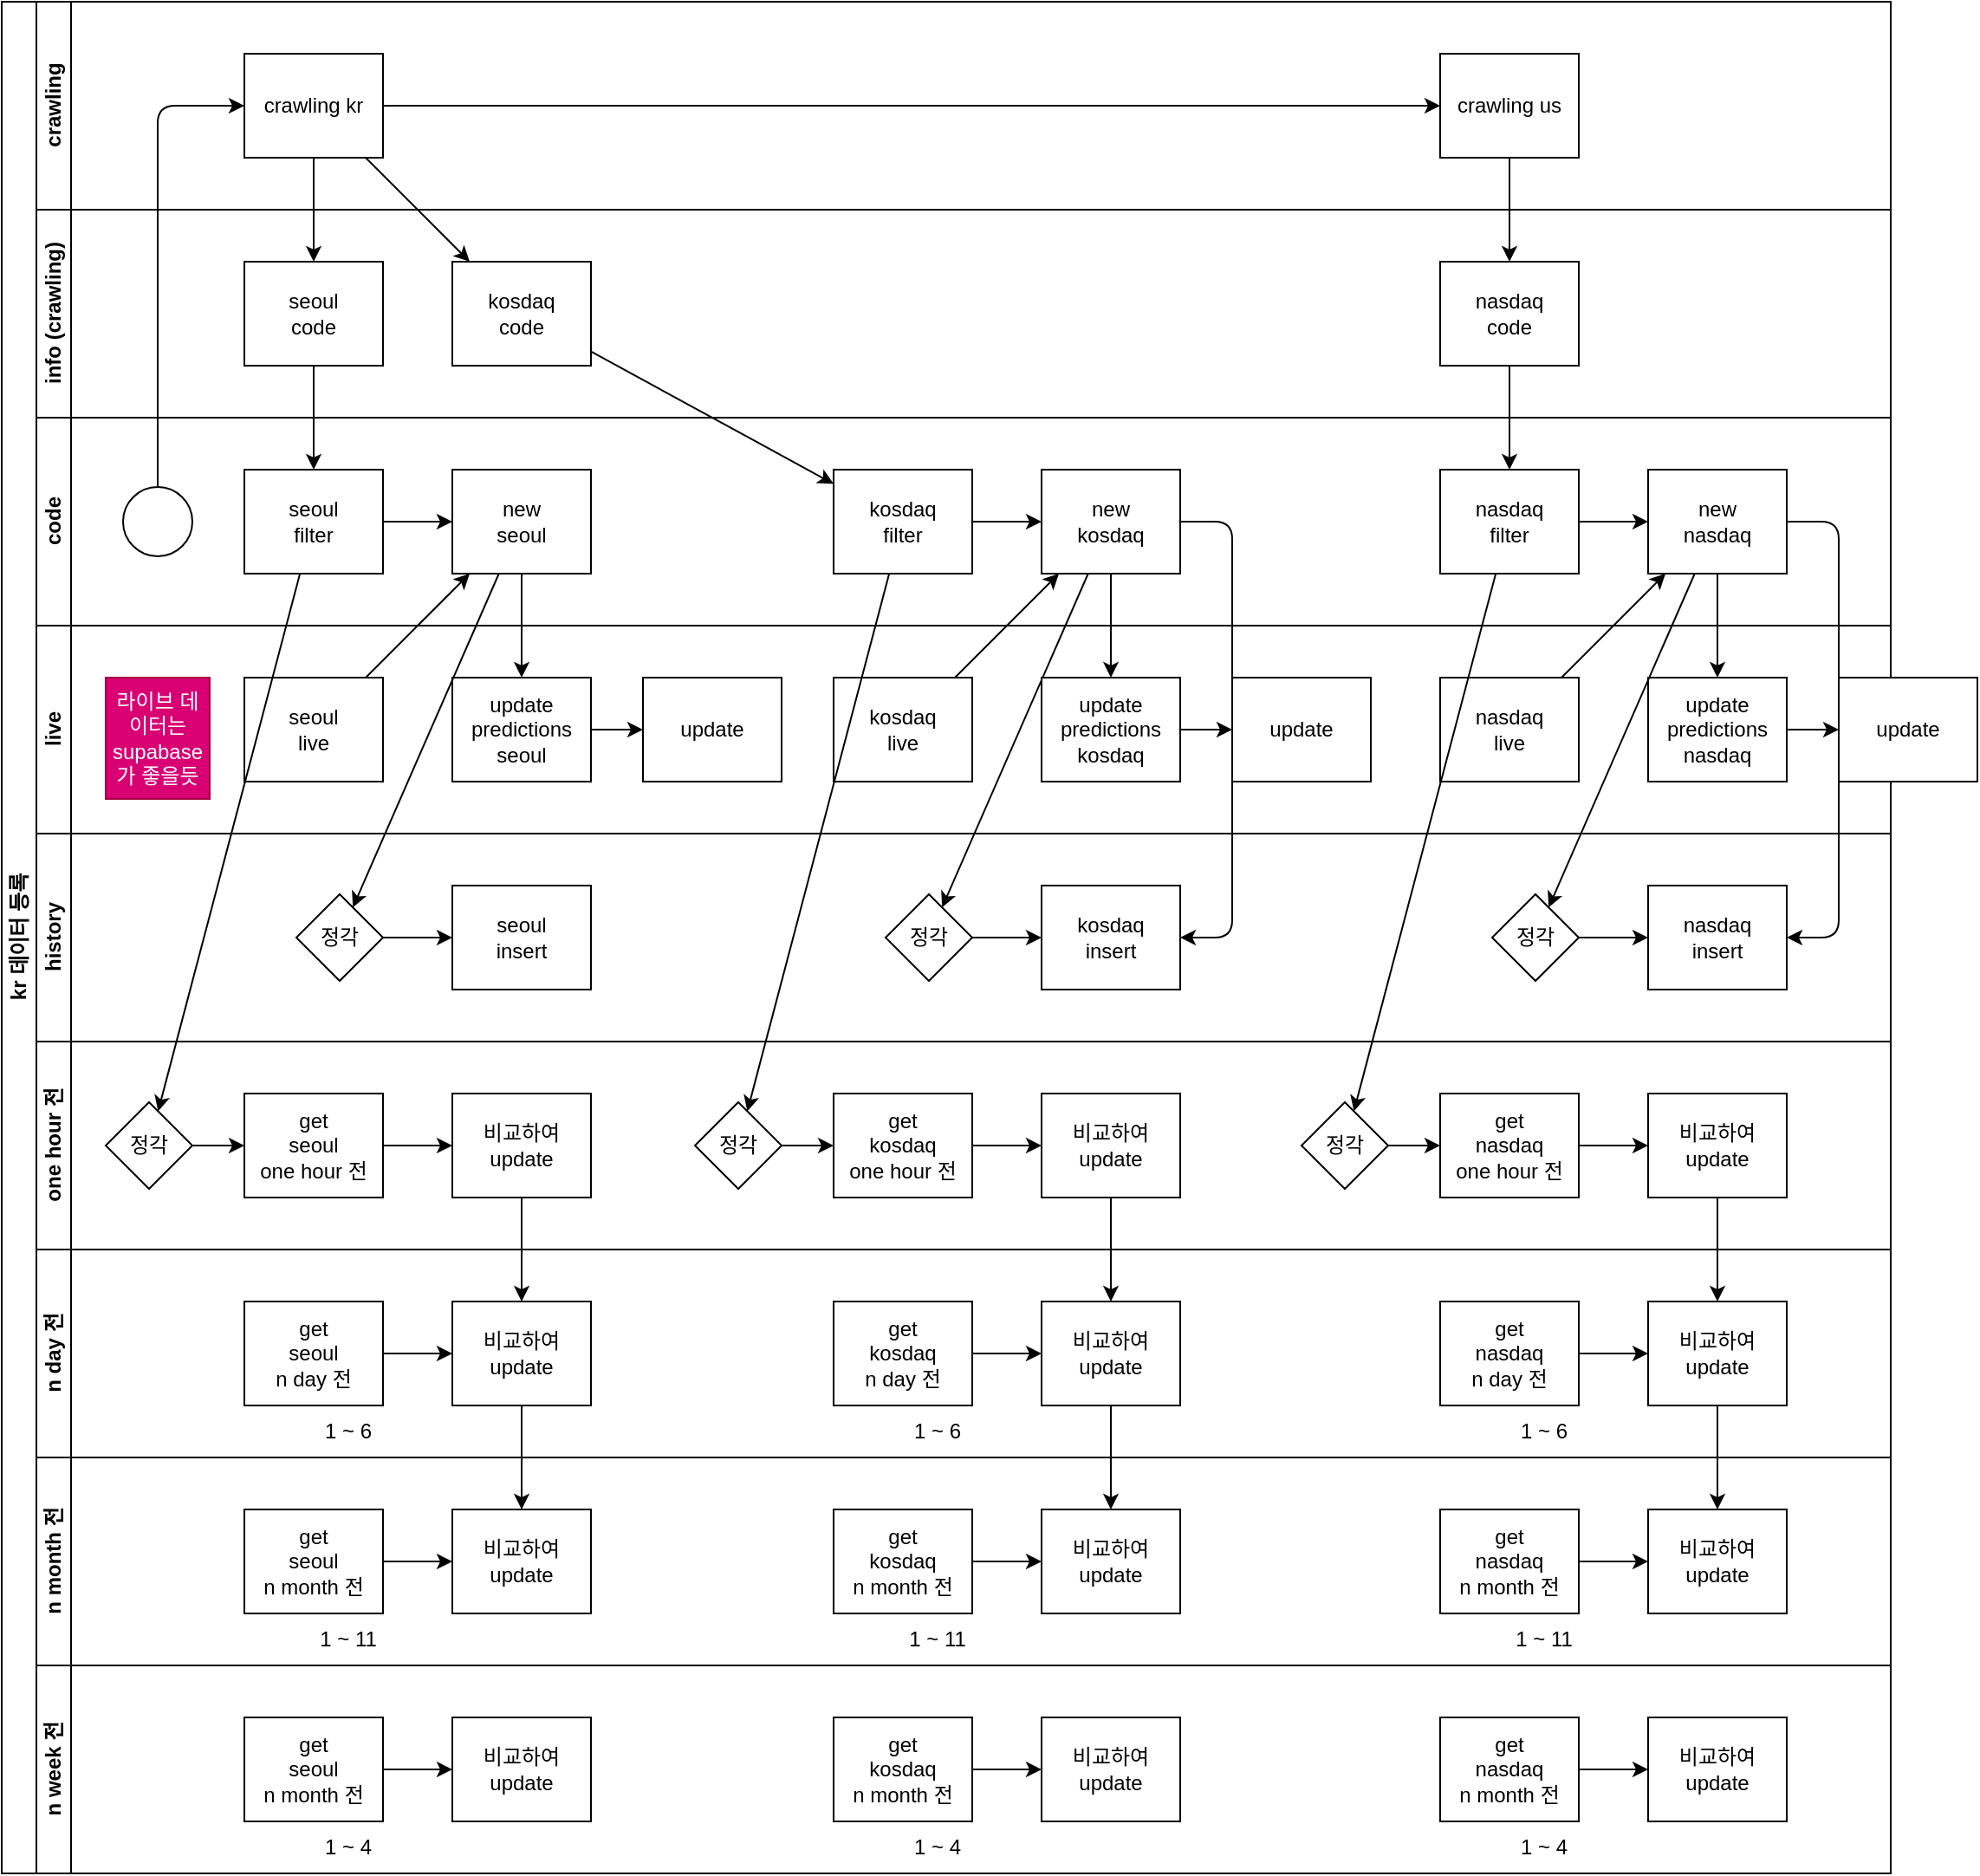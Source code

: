 <mxfile>
    <diagram id="c0icn-cArIapTxVZHmri" name="페이지-1">
        <mxGraphModel dx="730" dy="587" grid="1" gridSize="10" guides="1" tooltips="1" connect="1" arrows="1" fold="1" page="1" pageScale="1" pageWidth="827" pageHeight="1169" math="0" shadow="0">
            <root>
                <mxCell id="0"/>
                <mxCell id="1" parent="0"/>
                <mxCell id="2" value="kr 데이터 등록" style="swimlane;html=1;childLayout=stackLayout;resizeParent=1;resizeParentMax=0;horizontal=0;startSize=20;horizontalStack=0;" parent="1" vertex="1">
                    <mxGeometry x="60" y="120" width="1090" height="1080" as="geometry"/>
                </mxCell>
                <mxCell id="22" value="crawling" style="swimlane;html=1;startSize=20;horizontal=0;" parent="2" vertex="1">
                    <mxGeometry x="20" width="1070" height="120" as="geometry"/>
                </mxCell>
                <mxCell id="127" style="edgeStyle=none;html=1;" parent="22" source="25" target="114" edge="1">
                    <mxGeometry relative="1" as="geometry"/>
                </mxCell>
                <mxCell id="25" value="crawling kr" style="rounded=0;whiteSpace=wrap;html=1;fontFamily=Helvetica;fontSize=12;align=center;" parent="22" vertex="1">
                    <mxGeometry x="120" y="30" width="80" height="60" as="geometry"/>
                </mxCell>
                <mxCell id="114" value="crawling us" style="rounded=0;whiteSpace=wrap;html=1;fontFamily=Helvetica;fontSize=12;align=center;" parent="22" vertex="1">
                    <mxGeometry x="810" y="30" width="80" height="60" as="geometry"/>
                </mxCell>
                <mxCell id="14" value="info (crawling)" style="swimlane;html=1;startSize=20;horizontal=0;" parent="2" vertex="1">
                    <mxGeometry x="20" y="120" width="1070" height="120" as="geometry"/>
                </mxCell>
                <mxCell id="16" value="seoul&lt;br&gt;code" style="rounded=0;whiteSpace=wrap;html=1;fontFamily=Helvetica;fontSize=12;align=center;" parent="14" vertex="1">
                    <mxGeometry x="120" y="30" width="80" height="60" as="geometry"/>
                </mxCell>
                <mxCell id="27" value="kosdaq&lt;br&gt;code" style="rounded=0;whiteSpace=wrap;html=1;fontFamily=Helvetica;fontSize=12;align=center;" parent="14" vertex="1">
                    <mxGeometry x="240" y="30" width="80" height="60" as="geometry"/>
                </mxCell>
                <mxCell id="115" value="nasdaq&lt;br&gt;code" style="rounded=0;whiteSpace=wrap;html=1;fontFamily=Helvetica;fontSize=12;align=center;" parent="14" vertex="1">
                    <mxGeometry x="810" y="30" width="80" height="60" as="geometry"/>
                </mxCell>
                <mxCell id="18" value="code" style="swimlane;html=1;startSize=20;horizontal=0;" parent="2" vertex="1">
                    <mxGeometry x="20" y="240" width="1070" height="120" as="geometry"/>
                </mxCell>
                <mxCell id="20" value="kosdaq&lt;br&gt;filter" style="rounded=0;whiteSpace=wrap;html=1;fontFamily=Helvetica;fontSize=12;align=center;" parent="18" vertex="1">
                    <mxGeometry x="460" y="30" width="80" height="60" as="geometry"/>
                </mxCell>
                <mxCell id="29" value="seoul&lt;br&gt;filter" style="rounded=0;whiteSpace=wrap;html=1;fontFamily=Helvetica;fontSize=12;align=center;" parent="18" vertex="1">
                    <mxGeometry x="120" y="30" width="80" height="60" as="geometry"/>
                </mxCell>
                <mxCell id="44" value="new&lt;br&gt;seoul" style="rounded=0;whiteSpace=wrap;html=1;fontFamily=Helvetica;fontSize=12;align=center;" parent="18" vertex="1">
                    <mxGeometry x="240" y="30" width="80" height="60" as="geometry"/>
                </mxCell>
                <mxCell id="45" style="edgeStyle=none;html=1;" parent="18" source="29" target="44" edge="1">
                    <mxGeometry relative="1" as="geometry"/>
                </mxCell>
                <mxCell id="48" value="new&lt;br&gt;kosdaq" style="rounded=0;whiteSpace=wrap;html=1;fontFamily=Helvetica;fontSize=12;align=center;" parent="18" vertex="1">
                    <mxGeometry x="580" y="30" width="80" height="60" as="geometry"/>
                </mxCell>
                <mxCell id="50" style="edgeStyle=none;html=1;" parent="18" source="20" target="48" edge="1">
                    <mxGeometry relative="1" as="geometry"/>
                </mxCell>
                <mxCell id="24" value="" style="ellipse;whiteSpace=wrap;html=1;" parent="18" vertex="1">
                    <mxGeometry x="50" y="40" width="40" height="40" as="geometry"/>
                </mxCell>
                <mxCell id="121" style="edgeStyle=none;html=1;" parent="18" source="117" target="119" edge="1">
                    <mxGeometry relative="1" as="geometry"/>
                </mxCell>
                <mxCell id="117" value="nasdaq&lt;br&gt;filter" style="rounded=0;whiteSpace=wrap;html=1;fontFamily=Helvetica;fontSize=12;align=center;" parent="18" vertex="1">
                    <mxGeometry x="810" y="30" width="80" height="60" as="geometry"/>
                </mxCell>
                <mxCell id="119" value="new&lt;br&gt;nasdaq" style="rounded=0;whiteSpace=wrap;html=1;fontFamily=Helvetica;fontSize=12;align=center;" parent="18" vertex="1">
                    <mxGeometry x="930" y="30" width="80" height="60" as="geometry"/>
                </mxCell>
                <mxCell id="49" style="edgeStyle=none;html=1;" parent="2" source="37" target="48" edge="1">
                    <mxGeometry relative="1" as="geometry"/>
                </mxCell>
                <mxCell id="83" style="edgeStyle=none;html=1;" parent="2" source="48" target="82" edge="1">
                    <mxGeometry relative="1" as="geometry"/>
                </mxCell>
                <mxCell id="85" style="edgeStyle=none;html=1;" parent="2" source="48" target="42" edge="1">
                    <mxGeometry relative="1" as="geometry">
                        <Array as="points">
                            <mxPoint x="710" y="300"/>
                            <mxPoint x="710" y="540"/>
                        </Array>
                    </mxGeometry>
                </mxCell>
                <mxCell id="110" style="edgeStyle=none;html=1;" parent="2" source="96" target="100" edge="1">
                    <mxGeometry relative="1" as="geometry"/>
                </mxCell>
                <mxCell id="111" style="edgeStyle=none;html=1;" parent="2" source="100" target="105" edge="1">
                    <mxGeometry relative="1" as="geometry"/>
                </mxCell>
                <mxCell id="166" style="edgeStyle=none;html=1;" parent="2" source="48" target="165" edge="1">
                    <mxGeometry relative="1" as="geometry"/>
                </mxCell>
                <mxCell id="35" value="live" style="swimlane;html=1;startSize=20;horizontal=0;" parent="2" vertex="1">
                    <mxGeometry x="20" y="360" width="1070" height="120" as="geometry"/>
                </mxCell>
                <mxCell id="37" value="kosdaq&lt;br&gt;live" style="rounded=0;whiteSpace=wrap;html=1;fontFamily=Helvetica;fontSize=12;align=center;" parent="35" vertex="1">
                    <mxGeometry x="460" y="30" width="80" height="60" as="geometry"/>
                </mxCell>
                <mxCell id="39" value="seoul&lt;br&gt;live" style="rounded=0;whiteSpace=wrap;html=1;fontFamily=Helvetica;fontSize=12;align=center;" parent="35" vertex="1">
                    <mxGeometry x="120" y="30" width="80" height="60" as="geometry"/>
                </mxCell>
                <mxCell id="187" style="edgeStyle=none;html=1;" edge="1" parent="35" source="79" target="186">
                    <mxGeometry relative="1" as="geometry"/>
                </mxCell>
                <mxCell id="79" value="update&lt;br&gt;predictions&lt;br&gt;seoul" style="rounded=0;whiteSpace=wrap;html=1;fontFamily=Helvetica;fontSize=12;align=center;" parent="35" vertex="1">
                    <mxGeometry x="240" y="30" width="80" height="60" as="geometry"/>
                </mxCell>
                <mxCell id="189" style="edgeStyle=none;html=1;" edge="1" parent="35" source="82" target="188">
                    <mxGeometry relative="1" as="geometry"/>
                </mxCell>
                <mxCell id="82" value="update&lt;br&gt;predictions&lt;br&gt;kosdaq" style="rounded=0;whiteSpace=wrap;html=1;fontFamily=Helvetica;fontSize=12;align=center;" parent="35" vertex="1">
                    <mxGeometry x="580" y="30" width="80" height="60" as="geometry"/>
                </mxCell>
                <mxCell id="120" value="nasdaq&lt;br&gt;live" style="rounded=0;whiteSpace=wrap;html=1;fontFamily=Helvetica;fontSize=12;align=center;" parent="35" vertex="1">
                    <mxGeometry x="810" y="30" width="80" height="60" as="geometry"/>
                </mxCell>
                <mxCell id="123" value="update&lt;br&gt;predictions&lt;br&gt;nasdaq" style="rounded=0;whiteSpace=wrap;html=1;fontFamily=Helvetica;fontSize=12;align=center;" parent="35" vertex="1">
                    <mxGeometry x="930" y="30" width="80" height="60" as="geometry"/>
                </mxCell>
                <mxCell id="185" value="라이브 데이터는 supabase 가 좋을듯" style="text;html=1;strokeColor=#A50040;fillColor=#d80073;align=center;verticalAlign=middle;whiteSpace=wrap;rounded=0;fontColor=#ffffff;" parent="35" vertex="1">
                    <mxGeometry x="40" y="30" width="60" height="70" as="geometry"/>
                </mxCell>
                <mxCell id="186" value="update" style="rounded=0;whiteSpace=wrap;html=1;fontFamily=Helvetica;fontSize=12;align=center;" vertex="1" parent="35">
                    <mxGeometry x="350" y="30" width="80" height="60" as="geometry"/>
                </mxCell>
                <mxCell id="188" value="update" style="rounded=0;whiteSpace=wrap;html=1;fontFamily=Helvetica;fontSize=12;align=center;" vertex="1" parent="35">
                    <mxGeometry x="690" y="30" width="80" height="60" as="geometry"/>
                </mxCell>
                <mxCell id="30" value="" style="edgeStyle=none;html=1;" parent="2" source="25" target="16" edge="1">
                    <mxGeometry relative="1" as="geometry"/>
                </mxCell>
                <mxCell id="31" style="edgeStyle=none;html=1;" parent="2" source="25" target="27" edge="1">
                    <mxGeometry relative="1" as="geometry"/>
                </mxCell>
                <mxCell id="32" value="" style="edgeStyle=none;html=1;" parent="2" source="16" target="29" edge="1">
                    <mxGeometry relative="1" as="geometry"/>
                </mxCell>
                <mxCell id="33" value="" style="edgeStyle=none;html=1;" parent="2" source="27" target="20" edge="1">
                    <mxGeometry relative="1" as="geometry"/>
                </mxCell>
                <mxCell id="46" style="edgeStyle=none;html=1;" parent="2" source="39" target="44" edge="1">
                    <mxGeometry relative="1" as="geometry"/>
                </mxCell>
                <mxCell id="81" style="edgeStyle=none;html=1;" parent="2" source="44" target="79" edge="1">
                    <mxGeometry relative="1" as="geometry"/>
                </mxCell>
                <mxCell id="41" value="history" style="swimlane;html=1;startSize=20;horizontal=0;" parent="2" vertex="1">
                    <mxGeometry x="20" y="480" width="1070" height="120" as="geometry"/>
                </mxCell>
                <mxCell id="42" value="kosdaq&lt;br&gt;insert" style="rounded=0;whiteSpace=wrap;html=1;fontFamily=Helvetica;fontSize=12;align=center;" parent="41" vertex="1">
                    <mxGeometry x="580" y="30" width="80" height="60" as="geometry"/>
                </mxCell>
                <mxCell id="43" value="seoul&lt;br&gt;insert" style="rounded=0;whiteSpace=wrap;html=1;fontFamily=Helvetica;fontSize=12;align=center;" parent="41" vertex="1">
                    <mxGeometry x="240" y="30" width="80" height="60" as="geometry"/>
                </mxCell>
                <mxCell id="125" value="nasdaq&lt;br&gt;insert" style="rounded=0;whiteSpace=wrap;html=1;fontFamily=Helvetica;fontSize=12;align=center;" parent="41" vertex="1">
                    <mxGeometry x="930" y="30" width="80" height="60" as="geometry"/>
                </mxCell>
                <mxCell id="164" style="edgeStyle=none;html=1;" parent="41" source="161" target="43" edge="1">
                    <mxGeometry relative="1" as="geometry"/>
                </mxCell>
                <mxCell id="161" value="정각" style="rhombus;whiteSpace=wrap;html=1;" parent="41" vertex="1">
                    <mxGeometry x="150" y="35" width="50" height="50" as="geometry"/>
                </mxCell>
                <mxCell id="167" style="edgeStyle=none;html=1;" parent="41" source="165" target="42" edge="1">
                    <mxGeometry relative="1" as="geometry"/>
                </mxCell>
                <mxCell id="165" value="정각" style="rhombus;whiteSpace=wrap;html=1;" parent="41" vertex="1">
                    <mxGeometry x="490" y="35" width="50" height="50" as="geometry"/>
                </mxCell>
                <mxCell id="170" style="edgeStyle=none;html=1;" parent="41" source="168" target="125" edge="1">
                    <mxGeometry relative="1" as="geometry"/>
                </mxCell>
                <mxCell id="168" value="정각" style="rhombus;whiteSpace=wrap;html=1;" parent="41" vertex="1">
                    <mxGeometry x="840" y="35" width="50" height="50" as="geometry"/>
                </mxCell>
                <mxCell id="87" value="one hour 전" style="swimlane;html=1;startSize=20;horizontal=0;" parent="2" vertex="1">
                    <mxGeometry x="20" y="600" width="1070" height="120" as="geometry"/>
                </mxCell>
                <mxCell id="98" style="edgeStyle=none;html=1;" parent="87" source="88" target="96" edge="1">
                    <mxGeometry relative="1" as="geometry"/>
                </mxCell>
                <mxCell id="88" value="get&lt;br&gt;kosdaq&lt;br&gt;one hour 전" style="rounded=0;whiteSpace=wrap;html=1;fontFamily=Helvetica;fontSize=12;align=center;" parent="87" vertex="1">
                    <mxGeometry x="460" y="30" width="80" height="60" as="geometry"/>
                </mxCell>
                <mxCell id="95" style="edgeStyle=none;html=1;" parent="87" source="89" target="93" edge="1">
                    <mxGeometry relative="1" as="geometry"/>
                </mxCell>
                <mxCell id="89" value="get&lt;br&gt;seoul&lt;br&gt;one hour 전" style="rounded=0;whiteSpace=wrap;html=1;fontFamily=Helvetica;fontSize=12;align=center;" parent="87" vertex="1">
                    <mxGeometry x="120" y="30" width="80" height="60" as="geometry"/>
                </mxCell>
                <mxCell id="93" value="비교하여&lt;br&gt;update" style="rounded=0;whiteSpace=wrap;html=1;fontFamily=Helvetica;fontSize=12;align=center;" parent="87" vertex="1">
                    <mxGeometry x="240" y="30" width="80" height="60" as="geometry"/>
                </mxCell>
                <mxCell id="96" value="비교하여&lt;br&gt;update" style="rounded=0;whiteSpace=wrap;html=1;fontFamily=Helvetica;fontSize=12;align=center;" parent="87" vertex="1">
                    <mxGeometry x="580" y="30" width="80" height="60" as="geometry"/>
                </mxCell>
                <mxCell id="135" style="edgeStyle=none;html=1;" parent="87" source="128" target="131" edge="1">
                    <mxGeometry relative="1" as="geometry"/>
                </mxCell>
                <mxCell id="128" value="get&lt;br&gt;nasdaq&lt;br&gt;one hour 전" style="rounded=0;whiteSpace=wrap;html=1;fontFamily=Helvetica;fontSize=12;align=center;" parent="87" vertex="1">
                    <mxGeometry x="810" y="30" width="80" height="60" as="geometry"/>
                </mxCell>
                <mxCell id="131" value="비교하여&lt;br&gt;update" style="rounded=0;whiteSpace=wrap;html=1;fontFamily=Helvetica;fontSize=12;align=center;" parent="87" vertex="1">
                    <mxGeometry x="930" y="30" width="80" height="60" as="geometry"/>
                </mxCell>
                <mxCell id="177" style="edgeStyle=none;html=1;" parent="87" source="174" target="89" edge="1">
                    <mxGeometry relative="1" as="geometry"/>
                </mxCell>
                <mxCell id="174" value="정각" style="rhombus;whiteSpace=wrap;html=1;" parent="87" vertex="1">
                    <mxGeometry x="40" y="35" width="50" height="50" as="geometry"/>
                </mxCell>
                <mxCell id="180" style="edgeStyle=none;html=1;" parent="87" source="179" target="88" edge="1">
                    <mxGeometry relative="1" as="geometry"/>
                </mxCell>
                <mxCell id="179" value="정각" style="rhombus;whiteSpace=wrap;html=1;" parent="87" vertex="1">
                    <mxGeometry x="380" y="35" width="50" height="50" as="geometry"/>
                </mxCell>
                <mxCell id="183" style="edgeStyle=none;html=1;" parent="87" source="182" target="128" edge="1">
                    <mxGeometry relative="1" as="geometry"/>
                </mxCell>
                <mxCell id="182" value="정각" style="rhombus;whiteSpace=wrap;html=1;" parent="87" vertex="1">
                    <mxGeometry x="730" y="35" width="50" height="50" as="geometry"/>
                </mxCell>
                <mxCell id="86" style="edgeStyle=none;html=1;" parent="2" source="24" target="25" edge="1">
                    <mxGeometry relative="1" as="geometry">
                        <Array as="points">
                            <mxPoint x="90" y="60"/>
                        </Array>
                    </mxGeometry>
                </mxCell>
                <mxCell id="90" value="n day 전" style="swimlane;html=1;startSize=20;horizontal=0;" parent="2" vertex="1">
                    <mxGeometry x="20" y="720" width="1070" height="120" as="geometry"/>
                </mxCell>
                <mxCell id="109" style="edgeStyle=none;html=1;" parent="90" source="91" target="100" edge="1">
                    <mxGeometry relative="1" as="geometry"/>
                </mxCell>
                <mxCell id="91" value="get&lt;br&gt;kosdaq&lt;br&gt;n day 전" style="rounded=0;whiteSpace=wrap;html=1;fontFamily=Helvetica;fontSize=12;align=center;" parent="90" vertex="1">
                    <mxGeometry x="460" y="30" width="80" height="60" as="geometry"/>
                </mxCell>
                <mxCell id="106" style="edgeStyle=none;html=1;" parent="90" source="92" target="99" edge="1">
                    <mxGeometry relative="1" as="geometry"/>
                </mxCell>
                <mxCell id="92" value="get&lt;br&gt;seoul&lt;br&gt;n day 전" style="rounded=0;whiteSpace=wrap;html=1;fontFamily=Helvetica;fontSize=12;align=center;" parent="90" vertex="1">
                    <mxGeometry x="120" y="30" width="80" height="60" as="geometry"/>
                </mxCell>
                <mxCell id="99" value="비교하여&lt;br&gt;update" style="rounded=0;whiteSpace=wrap;html=1;fontFamily=Helvetica;fontSize=12;align=center;" parent="90" vertex="1">
                    <mxGeometry x="240" y="30" width="80" height="60" as="geometry"/>
                </mxCell>
                <mxCell id="100" value="비교하여&lt;br&gt;update" style="rounded=0;whiteSpace=wrap;html=1;fontFamily=Helvetica;fontSize=12;align=center;" parent="90" vertex="1">
                    <mxGeometry x="580" y="30" width="80" height="60" as="geometry"/>
                </mxCell>
                <mxCell id="136" style="edgeStyle=none;html=1;" parent="90" source="129" target="132" edge="1">
                    <mxGeometry relative="1" as="geometry"/>
                </mxCell>
                <mxCell id="129" value="get&lt;br&gt;nasdaq&lt;br&gt;n day 전" style="rounded=0;whiteSpace=wrap;html=1;fontFamily=Helvetica;fontSize=12;align=center;" parent="90" vertex="1">
                    <mxGeometry x="810" y="30" width="80" height="60" as="geometry"/>
                </mxCell>
                <mxCell id="132" value="비교하여&lt;br&gt;update" style="rounded=0;whiteSpace=wrap;html=1;fontFamily=Helvetica;fontSize=12;align=center;" parent="90" vertex="1">
                    <mxGeometry x="930" y="30" width="80" height="60" as="geometry"/>
                </mxCell>
                <mxCell id="140" value="1 ~ 6" style="text;html=1;strokeColor=none;fillColor=none;align=center;verticalAlign=middle;whiteSpace=wrap;rounded=0;" parent="90" vertex="1">
                    <mxGeometry x="840" y="90" width="60" height="30" as="geometry"/>
                </mxCell>
                <mxCell id="141" value="1 ~ 6" style="text;html=1;strokeColor=none;fillColor=none;align=center;verticalAlign=middle;whiteSpace=wrap;rounded=0;" parent="90" vertex="1">
                    <mxGeometry x="490" y="90" width="60" height="30" as="geometry"/>
                </mxCell>
                <mxCell id="142" value="1 ~ 6" style="text;html=1;strokeColor=none;fillColor=none;align=center;verticalAlign=middle;whiteSpace=wrap;rounded=0;" parent="90" vertex="1">
                    <mxGeometry x="150" y="90" width="60" height="30" as="geometry"/>
                </mxCell>
                <mxCell id="116" style="edgeStyle=none;html=1;" parent="2" source="114" target="115" edge="1">
                    <mxGeometry relative="1" as="geometry"/>
                </mxCell>
                <mxCell id="118" style="edgeStyle=none;html=1;" parent="2" source="115" target="117" edge="1">
                    <mxGeometry relative="1" as="geometry"/>
                </mxCell>
                <mxCell id="122" style="edgeStyle=none;html=1;" parent="2" source="120" target="119" edge="1">
                    <mxGeometry relative="1" as="geometry"/>
                </mxCell>
                <mxCell id="124" style="edgeStyle=none;html=1;" parent="2" source="119" target="123" edge="1">
                    <mxGeometry relative="1" as="geometry"/>
                </mxCell>
                <mxCell id="126" style="edgeStyle=none;html=1;" parent="2" source="119" target="125" edge="1">
                    <mxGeometry relative="1" as="geometry">
                        <Array as="points">
                            <mxPoint x="1060" y="300"/>
                            <mxPoint x="1060" y="540"/>
                        </Array>
                    </mxGeometry>
                </mxCell>
                <mxCell id="138" style="edgeStyle=none;html=1;" parent="2" source="131" target="132" edge="1">
                    <mxGeometry relative="1" as="geometry"/>
                </mxCell>
                <mxCell id="139" style="edgeStyle=none;html=1;" parent="2" source="132" target="133" edge="1">
                    <mxGeometry relative="1" as="geometry"/>
                </mxCell>
                <mxCell id="169" style="edgeStyle=none;html=1;" parent="2" source="119" target="168" edge="1">
                    <mxGeometry relative="1" as="geometry"/>
                </mxCell>
                <mxCell id="184" style="edgeStyle=none;html=1;" parent="2" source="117" target="182" edge="1">
                    <mxGeometry relative="1" as="geometry"/>
                </mxCell>
                <mxCell id="101" value="n month 전" style="swimlane;html=1;startSize=20;horizontal=0;" parent="2" vertex="1">
                    <mxGeometry x="20" y="840" width="1070" height="120" as="geometry"/>
                </mxCell>
                <mxCell id="108" style="edgeStyle=none;html=1;" parent="101" source="102" target="105" edge="1">
                    <mxGeometry relative="1" as="geometry"/>
                </mxCell>
                <mxCell id="102" value="get&lt;br&gt;kosdaq&lt;br&gt;n month 전" style="rounded=0;whiteSpace=wrap;html=1;fontFamily=Helvetica;fontSize=12;align=center;" parent="101" vertex="1">
                    <mxGeometry x="460" y="30" width="80" height="60" as="geometry"/>
                </mxCell>
                <mxCell id="107" style="edgeStyle=none;html=1;" parent="101" source="103" target="104" edge="1">
                    <mxGeometry relative="1" as="geometry"/>
                </mxCell>
                <mxCell id="103" value="get&lt;br&gt;seoul&lt;br&gt;n month 전" style="rounded=0;whiteSpace=wrap;html=1;fontFamily=Helvetica;fontSize=12;align=center;" parent="101" vertex="1">
                    <mxGeometry x="120" y="30" width="80" height="60" as="geometry"/>
                </mxCell>
                <mxCell id="104" value="비교하여&lt;br&gt;update" style="rounded=0;whiteSpace=wrap;html=1;fontFamily=Helvetica;fontSize=12;align=center;" parent="101" vertex="1">
                    <mxGeometry x="240" y="30" width="80" height="60" as="geometry"/>
                </mxCell>
                <mxCell id="105" value="비교하여&lt;br&gt;update" style="rounded=0;whiteSpace=wrap;html=1;fontFamily=Helvetica;fontSize=12;align=center;" parent="101" vertex="1">
                    <mxGeometry x="580" y="30" width="80" height="60" as="geometry"/>
                </mxCell>
                <mxCell id="137" style="edgeStyle=none;html=1;" parent="101" source="130" target="133" edge="1">
                    <mxGeometry relative="1" as="geometry"/>
                </mxCell>
                <mxCell id="130" value="get&lt;br&gt;nasdaq&lt;br&gt;n month 전" style="rounded=0;whiteSpace=wrap;html=1;fontFamily=Helvetica;fontSize=12;align=center;" parent="101" vertex="1">
                    <mxGeometry x="810" y="30" width="80" height="60" as="geometry"/>
                </mxCell>
                <mxCell id="133" value="비교하여&lt;br&gt;update" style="rounded=0;whiteSpace=wrap;html=1;fontFamily=Helvetica;fontSize=12;align=center;" parent="101" vertex="1">
                    <mxGeometry x="930" y="30" width="80" height="60" as="geometry"/>
                </mxCell>
                <mxCell id="143" value="1 ~ 11" style="text;html=1;strokeColor=none;fillColor=none;align=center;verticalAlign=middle;whiteSpace=wrap;rounded=0;" parent="101" vertex="1">
                    <mxGeometry x="840" y="90" width="60" height="30" as="geometry"/>
                </mxCell>
                <mxCell id="144" value="1 ~ 11" style="text;html=1;strokeColor=none;fillColor=none;align=center;verticalAlign=middle;whiteSpace=wrap;rounded=0;" parent="101" vertex="1">
                    <mxGeometry x="490" y="90" width="60" height="30" as="geometry"/>
                </mxCell>
                <mxCell id="145" value="1 ~ 11" style="text;html=1;strokeColor=none;fillColor=none;align=center;verticalAlign=middle;whiteSpace=wrap;rounded=0;" parent="101" vertex="1">
                    <mxGeometry x="150" y="90" width="60" height="30" as="geometry"/>
                </mxCell>
                <mxCell id="147" value="n week 전" style="swimlane;html=1;startSize=20;horizontal=0;" parent="2" vertex="1">
                    <mxGeometry x="20" y="960" width="1070" height="120" as="geometry"/>
                </mxCell>
                <mxCell id="148" style="edgeStyle=none;html=1;" parent="147" source="149" target="153" edge="1">
                    <mxGeometry relative="1" as="geometry"/>
                </mxCell>
                <mxCell id="149" value="get&lt;br&gt;kosdaq&lt;br&gt;n month 전" style="rounded=0;whiteSpace=wrap;html=1;fontFamily=Helvetica;fontSize=12;align=center;" parent="147" vertex="1">
                    <mxGeometry x="460" y="30" width="80" height="60" as="geometry"/>
                </mxCell>
                <mxCell id="150" style="edgeStyle=none;html=1;" parent="147" source="151" target="152" edge="1">
                    <mxGeometry relative="1" as="geometry"/>
                </mxCell>
                <mxCell id="151" value="get&lt;br&gt;seoul&lt;br&gt;n month 전" style="rounded=0;whiteSpace=wrap;html=1;fontFamily=Helvetica;fontSize=12;align=center;" parent="147" vertex="1">
                    <mxGeometry x="120" y="30" width="80" height="60" as="geometry"/>
                </mxCell>
                <mxCell id="152" value="비교하여&lt;br&gt;update" style="rounded=0;whiteSpace=wrap;html=1;fontFamily=Helvetica;fontSize=12;align=center;" parent="147" vertex="1">
                    <mxGeometry x="240" y="30" width="80" height="60" as="geometry"/>
                </mxCell>
                <mxCell id="153" value="비교하여&lt;br&gt;update" style="rounded=0;whiteSpace=wrap;html=1;fontFamily=Helvetica;fontSize=12;align=center;" parent="147" vertex="1">
                    <mxGeometry x="580" y="30" width="80" height="60" as="geometry"/>
                </mxCell>
                <mxCell id="154" style="edgeStyle=none;html=1;" parent="147" source="155" target="156" edge="1">
                    <mxGeometry relative="1" as="geometry"/>
                </mxCell>
                <mxCell id="155" value="get&lt;br&gt;nasdaq&lt;br&gt;n month 전" style="rounded=0;whiteSpace=wrap;html=1;fontFamily=Helvetica;fontSize=12;align=center;" parent="147" vertex="1">
                    <mxGeometry x="810" y="30" width="80" height="60" as="geometry"/>
                </mxCell>
                <mxCell id="156" value="비교하여&lt;br&gt;update" style="rounded=0;whiteSpace=wrap;html=1;fontFamily=Helvetica;fontSize=12;align=center;" parent="147" vertex="1">
                    <mxGeometry x="930" y="30" width="80" height="60" as="geometry"/>
                </mxCell>
                <mxCell id="157" value="1 ~ 4" style="text;html=1;strokeColor=none;fillColor=none;align=center;verticalAlign=middle;whiteSpace=wrap;rounded=0;" parent="147" vertex="1">
                    <mxGeometry x="840" y="90" width="60" height="30" as="geometry"/>
                </mxCell>
                <mxCell id="158" value="1 ~ 4" style="text;html=1;strokeColor=none;fillColor=none;align=center;verticalAlign=middle;whiteSpace=wrap;rounded=0;" parent="147" vertex="1">
                    <mxGeometry x="490" y="90" width="60" height="30" as="geometry"/>
                </mxCell>
                <mxCell id="159" value="1 ~ 4" style="text;html=1;strokeColor=none;fillColor=none;align=center;verticalAlign=middle;whiteSpace=wrap;rounded=0;" parent="147" vertex="1">
                    <mxGeometry x="150" y="90" width="60" height="30" as="geometry"/>
                </mxCell>
                <mxCell id="112" style="edgeStyle=none;html=1;" parent="2" source="93" target="99" edge="1">
                    <mxGeometry relative="1" as="geometry"/>
                </mxCell>
                <mxCell id="113" style="edgeStyle=none;html=1;" parent="2" source="99" target="104" edge="1">
                    <mxGeometry relative="1" as="geometry"/>
                </mxCell>
                <mxCell id="163" style="edgeStyle=none;html=1;" parent="2" source="44" target="161" edge="1">
                    <mxGeometry relative="1" as="geometry"/>
                </mxCell>
                <mxCell id="175" style="edgeStyle=none;html=1;" parent="2" source="29" target="174" edge="1">
                    <mxGeometry relative="1" as="geometry"/>
                </mxCell>
                <mxCell id="181" style="edgeStyle=none;html=1;" parent="2" source="20" target="179" edge="1">
                    <mxGeometry relative="1" as="geometry"/>
                </mxCell>
                <mxCell id="190" value="update" style="rounded=0;whiteSpace=wrap;html=1;fontFamily=Helvetica;fontSize=12;align=center;" vertex="1" parent="1">
                    <mxGeometry x="1120" y="510" width="80" height="60" as="geometry"/>
                </mxCell>
                <mxCell id="191" style="edgeStyle=none;html=1;" edge="1" parent="1" source="123" target="190">
                    <mxGeometry relative="1" as="geometry"/>
                </mxCell>
            </root>
        </mxGraphModel>
    </diagram>
</mxfile>